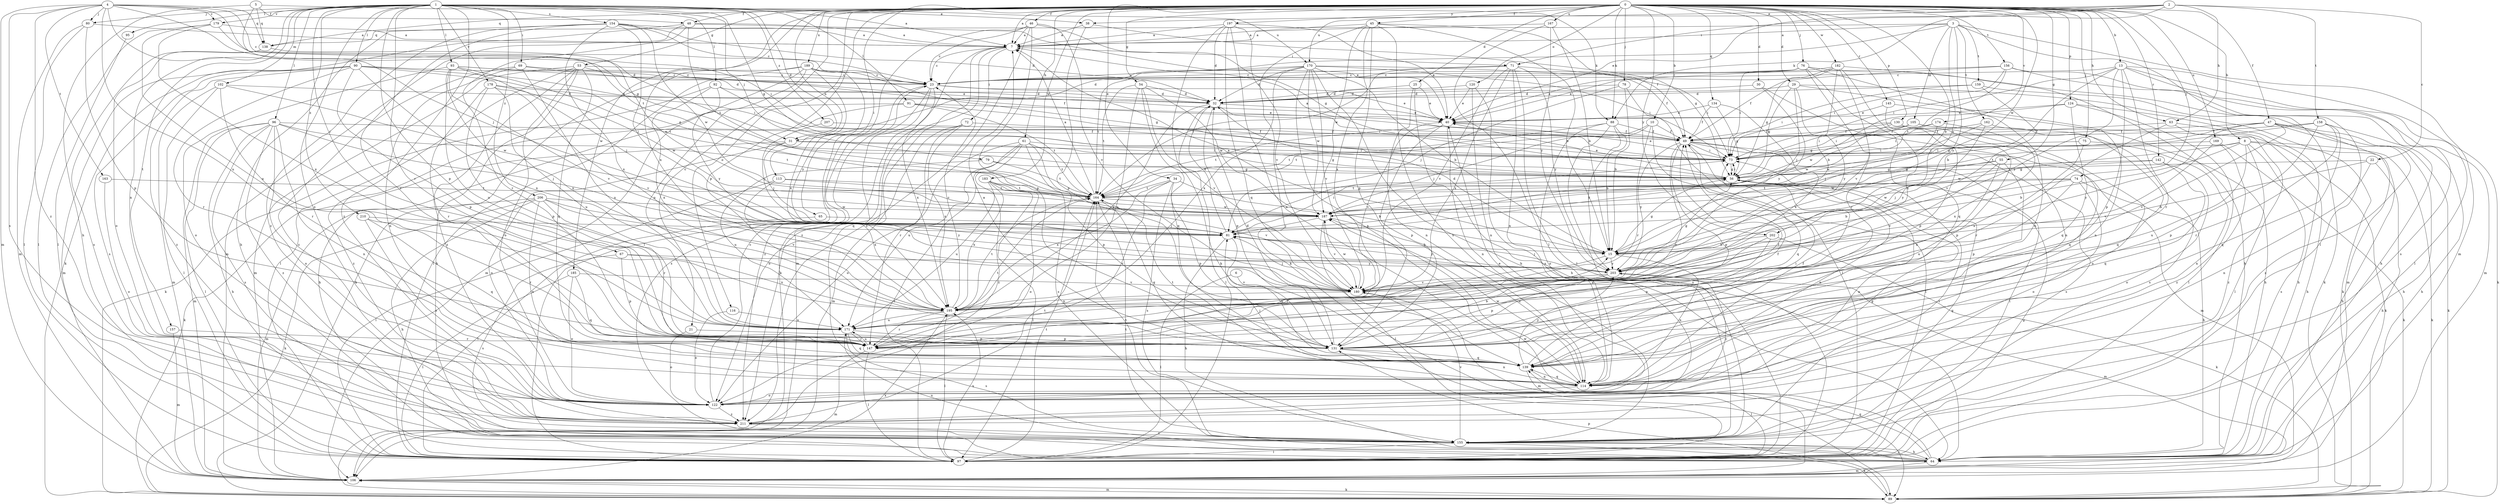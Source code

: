 strict digraph  {
0;
1;
2;
3;
4;
5;
6;
7;
8;
10;
13;
15;
21;
22;
23;
25;
29;
30;
31;
32;
34;
38;
40;
45;
46;
47;
48;
49;
53;
54;
55;
56;
61;
63;
64;
65;
67;
69;
71;
72;
73;
74;
75;
76;
78;
79;
80;
81;
88;
89;
90;
91;
92;
93;
95;
96;
97;
102;
105;
106;
113;
114;
116;
120;
122;
124;
130;
131;
134;
138;
139;
142;
145;
147;
154;
155;
156;
157;
158;
159;
162;
163;
164;
167;
169;
170;
171;
174;
178;
179;
180;
182;
183;
185;
187;
189;
195;
197;
202;
203;
206;
207;
210;
211;
0 -> 7  [label=a];
0 -> 8  [label=b];
0 -> 10  [label=b];
0 -> 13  [label=b];
0 -> 15  [label=b];
0 -> 21  [label=c];
0 -> 25  [label=d];
0 -> 29  [label=d];
0 -> 30  [label=d];
0 -> 34  [label=e];
0 -> 45  [label=f];
0 -> 46  [label=f];
0 -> 47  [label=f];
0 -> 48  [label=f];
0 -> 53  [label=g];
0 -> 54  [label=g];
0 -> 55  [label=g];
0 -> 61  [label=h];
0 -> 63  [label=h];
0 -> 65  [label=i];
0 -> 74  [label=j];
0 -> 75  [label=j];
0 -> 76  [label=j];
0 -> 78  [label=j];
0 -> 88  [label=k];
0 -> 113  [label=n];
0 -> 116  [label=o];
0 -> 120  [label=o];
0 -> 124  [label=p];
0 -> 130  [label=p];
0 -> 131  [label=p];
0 -> 134  [label=q];
0 -> 138  [label=q];
0 -> 142  [label=r];
0 -> 145  [label=r];
0 -> 156  [label=t];
0 -> 167  [label=u];
0 -> 169  [label=u];
0 -> 174  [label=v];
0 -> 182  [label=w];
0 -> 183  [label=w];
0 -> 185  [label=w];
0 -> 187  [label=w];
0 -> 189  [label=x];
0 -> 195  [label=x];
0 -> 197  [label=y];
0 -> 202  [label=y];
1 -> 7  [label=a];
1 -> 31  [label=d];
1 -> 38  [label=e];
1 -> 56  [label=g];
1 -> 67  [label=i];
1 -> 69  [label=i];
1 -> 79  [label=j];
1 -> 80  [label=j];
1 -> 90  [label=l];
1 -> 91  [label=l];
1 -> 92  [label=l];
1 -> 93  [label=l];
1 -> 95  [label=l];
1 -> 96  [label=l];
1 -> 102  [label=m];
1 -> 114  [label=n];
1 -> 122  [label=o];
1 -> 131  [label=p];
1 -> 147  [label=r];
1 -> 154  [label=s];
1 -> 157  [label=t];
1 -> 170  [label=u];
1 -> 178  [label=v];
1 -> 179  [label=v];
1 -> 206  [label=z];
1 -> 207  [label=z];
1 -> 210  [label=z];
1 -> 211  [label=z];
2 -> 22  [label=c];
2 -> 38  [label=e];
2 -> 40  [label=e];
2 -> 63  [label=h];
2 -> 71  [label=i];
2 -> 88  [label=k];
2 -> 158  [label=t];
2 -> 170  [label=u];
3 -> 7  [label=a];
3 -> 31  [label=d];
3 -> 97  [label=l];
3 -> 105  [label=m];
3 -> 106  [label=m];
3 -> 138  [label=q];
3 -> 159  [label=t];
3 -> 162  [label=t];
3 -> 202  [label=y];
3 -> 203  [label=y];
4 -> 23  [label=c];
4 -> 31  [label=d];
4 -> 56  [label=g];
4 -> 80  [label=j];
4 -> 81  [label=j];
4 -> 106  [label=m];
4 -> 138  [label=q];
4 -> 155  [label=s];
4 -> 163  [label=t];
4 -> 171  [label=u];
4 -> 179  [label=v];
4 -> 211  [label=z];
5 -> 48  [label=f];
5 -> 64  [label=h];
5 -> 88  [label=k];
5 -> 138  [label=q];
5 -> 164  [label=t];
6 -> 97  [label=l];
6 -> 180  [label=v];
7 -> 23  [label=c];
7 -> 71  [label=i];
7 -> 72  [label=i];
7 -> 89  [label=k];
7 -> 106  [label=m];
7 -> 211  [label=z];
8 -> 15  [label=b];
8 -> 64  [label=h];
8 -> 73  [label=i];
8 -> 89  [label=k];
8 -> 155  [label=s];
8 -> 171  [label=u];
8 -> 187  [label=w];
8 -> 211  [label=z];
10 -> 49  [label=f];
10 -> 81  [label=j];
10 -> 97  [label=l];
10 -> 147  [label=r];
10 -> 164  [label=t];
13 -> 15  [label=b];
13 -> 23  [label=c];
13 -> 73  [label=i];
13 -> 89  [label=k];
13 -> 97  [label=l];
13 -> 131  [label=p];
13 -> 147  [label=r];
13 -> 155  [label=s];
13 -> 203  [label=y];
15 -> 7  [label=a];
15 -> 32  [label=d];
15 -> 56  [label=g];
15 -> 114  [label=n];
15 -> 147  [label=r];
15 -> 203  [label=y];
21 -> 122  [label=o];
21 -> 131  [label=p];
22 -> 15  [label=b];
22 -> 56  [label=g];
22 -> 64  [label=h];
22 -> 114  [label=n];
23 -> 32  [label=d];
23 -> 40  [label=e];
23 -> 139  [label=q];
23 -> 155  [label=s];
23 -> 195  [label=x];
23 -> 211  [label=z];
25 -> 32  [label=d];
25 -> 40  [label=e];
25 -> 64  [label=h];
25 -> 114  [label=n];
29 -> 32  [label=d];
29 -> 56  [label=g];
29 -> 81  [label=j];
29 -> 89  [label=k];
29 -> 114  [label=n];
29 -> 203  [label=y];
30 -> 32  [label=d];
30 -> 114  [label=n];
30 -> 203  [label=y];
31 -> 56  [label=g];
31 -> 73  [label=i];
31 -> 81  [label=j];
31 -> 89  [label=k];
31 -> 122  [label=o];
32 -> 40  [label=e];
32 -> 49  [label=f];
32 -> 97  [label=l];
32 -> 131  [label=p];
32 -> 195  [label=x];
34 -> 15  [label=b];
34 -> 131  [label=p];
34 -> 147  [label=r];
34 -> 155  [label=s];
34 -> 164  [label=t];
34 -> 195  [label=x];
38 -> 7  [label=a];
38 -> 56  [label=g];
38 -> 131  [label=p];
40 -> 49  [label=f];
40 -> 114  [label=n];
40 -> 131  [label=p];
40 -> 164  [label=t];
40 -> 180  [label=v];
45 -> 7  [label=a];
45 -> 15  [label=b];
45 -> 49  [label=f];
45 -> 89  [label=k];
45 -> 131  [label=p];
45 -> 155  [label=s];
45 -> 187  [label=w];
45 -> 195  [label=x];
46 -> 7  [label=a];
46 -> 23  [label=c];
46 -> 56  [label=g];
46 -> 97  [label=l];
46 -> 131  [label=p];
46 -> 180  [label=v];
46 -> 211  [label=z];
47 -> 49  [label=f];
47 -> 56  [label=g];
47 -> 64  [label=h];
47 -> 89  [label=k];
47 -> 180  [label=v];
47 -> 203  [label=y];
47 -> 211  [label=z];
48 -> 7  [label=a];
48 -> 40  [label=e];
48 -> 89  [label=k];
48 -> 106  [label=m];
48 -> 147  [label=r];
48 -> 164  [label=t];
49 -> 73  [label=i];
49 -> 97  [label=l];
49 -> 106  [label=m];
49 -> 131  [label=p];
49 -> 139  [label=q];
49 -> 147  [label=r];
49 -> 155  [label=s];
49 -> 203  [label=y];
53 -> 23  [label=c];
53 -> 49  [label=f];
53 -> 64  [label=h];
53 -> 97  [label=l];
53 -> 106  [label=m];
53 -> 122  [label=o];
53 -> 139  [label=q];
53 -> 211  [label=z];
54 -> 32  [label=d];
54 -> 139  [label=q];
54 -> 164  [label=t];
54 -> 171  [label=u];
54 -> 180  [label=v];
54 -> 187  [label=w];
55 -> 56  [label=g];
55 -> 131  [label=p];
55 -> 171  [label=u];
55 -> 180  [label=v];
55 -> 187  [label=w];
56 -> 40  [label=e];
56 -> 73  [label=i];
56 -> 114  [label=n];
56 -> 122  [label=o];
56 -> 164  [label=t];
61 -> 73  [label=i];
61 -> 97  [label=l];
61 -> 122  [label=o];
61 -> 131  [label=p];
61 -> 155  [label=s];
61 -> 164  [label=t];
61 -> 171  [label=u];
61 -> 211  [label=z];
63 -> 49  [label=f];
63 -> 64  [label=h];
63 -> 97  [label=l];
63 -> 147  [label=r];
64 -> 106  [label=m];
64 -> 139  [label=q];
64 -> 155  [label=s];
64 -> 164  [label=t];
64 -> 171  [label=u];
64 -> 187  [label=w];
65 -> 81  [label=j];
65 -> 97  [label=l];
67 -> 131  [label=p];
67 -> 155  [label=s];
67 -> 195  [label=x];
67 -> 203  [label=y];
69 -> 23  [label=c];
69 -> 40  [label=e];
69 -> 114  [label=n];
69 -> 171  [label=u];
69 -> 211  [label=z];
71 -> 23  [label=c];
71 -> 73  [label=i];
71 -> 97  [label=l];
71 -> 114  [label=n];
71 -> 164  [label=t];
71 -> 180  [label=v];
71 -> 195  [label=x];
71 -> 203  [label=y];
72 -> 49  [label=f];
72 -> 106  [label=m];
72 -> 122  [label=o];
72 -> 147  [label=r];
72 -> 195  [label=x];
73 -> 7  [label=a];
73 -> 40  [label=e];
73 -> 56  [label=g];
74 -> 15  [label=b];
74 -> 64  [label=h];
74 -> 122  [label=o];
74 -> 164  [label=t];
74 -> 171  [label=u];
74 -> 187  [label=w];
75 -> 73  [label=i];
75 -> 114  [label=n];
75 -> 195  [label=x];
76 -> 23  [label=c];
76 -> 40  [label=e];
76 -> 73  [label=i];
76 -> 89  [label=k];
76 -> 114  [label=n];
76 -> 139  [label=q];
76 -> 147  [label=r];
78 -> 15  [label=b];
78 -> 32  [label=d];
78 -> 81  [label=j];
78 -> 97  [label=l];
79 -> 56  [label=g];
79 -> 164  [label=t];
79 -> 171  [label=u];
80 -> 7  [label=a];
80 -> 97  [label=l];
80 -> 106  [label=m];
80 -> 131  [label=p];
81 -> 15  [label=b];
81 -> 32  [label=d];
81 -> 64  [label=h];
81 -> 73  [label=i];
81 -> 139  [label=q];
81 -> 203  [label=y];
88 -> 15  [label=b];
88 -> 49  [label=f];
88 -> 122  [label=o];
88 -> 155  [label=s];
88 -> 164  [label=t];
88 -> 203  [label=y];
89 -> 106  [label=m];
89 -> 131  [label=p];
90 -> 23  [label=c];
90 -> 56  [label=g];
90 -> 73  [label=i];
90 -> 106  [label=m];
90 -> 131  [label=p];
90 -> 147  [label=r];
90 -> 155  [label=s];
90 -> 195  [label=x];
90 -> 211  [label=z];
91 -> 40  [label=e];
91 -> 64  [label=h];
91 -> 73  [label=i];
91 -> 164  [label=t];
91 -> 211  [label=z];
92 -> 32  [label=d];
92 -> 73  [label=i];
92 -> 89  [label=k];
92 -> 195  [label=x];
92 -> 203  [label=y];
93 -> 23  [label=c];
93 -> 32  [label=d];
93 -> 81  [label=j];
93 -> 122  [label=o];
93 -> 164  [label=t];
93 -> 171  [label=u];
93 -> 180  [label=v];
93 -> 195  [label=x];
95 -> 97  [label=l];
96 -> 49  [label=f];
96 -> 64  [label=h];
96 -> 81  [label=j];
96 -> 97  [label=l];
96 -> 106  [label=m];
96 -> 114  [label=n];
96 -> 122  [label=o];
96 -> 155  [label=s];
96 -> 164  [label=t];
96 -> 211  [label=z];
97 -> 56  [label=g];
97 -> 164  [label=t];
97 -> 195  [label=x];
102 -> 32  [label=d];
102 -> 97  [label=l];
102 -> 106  [label=m];
102 -> 147  [label=r];
102 -> 187  [label=w];
105 -> 49  [label=f];
105 -> 56  [label=g];
105 -> 73  [label=i];
105 -> 89  [label=k];
105 -> 155  [label=s];
106 -> 89  [label=k];
106 -> 195  [label=x];
113 -> 97  [label=l];
113 -> 164  [label=t];
113 -> 187  [label=w];
113 -> 195  [label=x];
114 -> 49  [label=f];
114 -> 81  [label=j];
114 -> 122  [label=o];
114 -> 139  [label=q];
114 -> 187  [label=w];
116 -> 122  [label=o];
116 -> 171  [label=u];
120 -> 32  [label=d];
120 -> 40  [label=e];
120 -> 114  [label=n];
120 -> 155  [label=s];
122 -> 23  [label=c];
122 -> 40  [label=e];
122 -> 203  [label=y];
122 -> 211  [label=z];
124 -> 40  [label=e];
124 -> 64  [label=h];
124 -> 97  [label=l];
124 -> 139  [label=q];
124 -> 187  [label=w];
130 -> 49  [label=f];
130 -> 73  [label=i];
130 -> 122  [label=o];
130 -> 131  [label=p];
130 -> 139  [label=q];
130 -> 187  [label=w];
131 -> 7  [label=a];
131 -> 15  [label=b];
131 -> 32  [label=d];
131 -> 114  [label=n];
131 -> 139  [label=q];
134 -> 40  [label=e];
134 -> 49  [label=f];
134 -> 56  [label=g];
134 -> 195  [label=x];
138 -> 122  [label=o];
138 -> 155  [label=s];
138 -> 187  [label=w];
139 -> 49  [label=f];
139 -> 73  [label=i];
139 -> 97  [label=l];
139 -> 114  [label=n];
139 -> 164  [label=t];
139 -> 203  [label=y];
142 -> 56  [label=g];
142 -> 81  [label=j];
142 -> 122  [label=o];
142 -> 139  [label=q];
145 -> 40  [label=e];
145 -> 64  [label=h];
145 -> 131  [label=p];
147 -> 49  [label=f];
147 -> 97  [label=l];
147 -> 106  [label=m];
147 -> 164  [label=t];
147 -> 171  [label=u];
154 -> 7  [label=a];
154 -> 23  [label=c];
154 -> 32  [label=d];
154 -> 64  [label=h];
154 -> 81  [label=j];
154 -> 147  [label=r];
154 -> 187  [label=w];
154 -> 195  [label=x];
154 -> 211  [label=z];
155 -> 56  [label=g];
155 -> 64  [label=h];
155 -> 73  [label=i];
155 -> 89  [label=k];
155 -> 97  [label=l];
155 -> 164  [label=t];
155 -> 180  [label=v];
156 -> 23  [label=c];
156 -> 49  [label=f];
156 -> 64  [label=h];
156 -> 73  [label=i];
156 -> 106  [label=m];
156 -> 164  [label=t];
157 -> 106  [label=m];
157 -> 147  [label=r];
158 -> 49  [label=f];
158 -> 64  [label=h];
158 -> 131  [label=p];
158 -> 139  [label=q];
158 -> 147  [label=r];
158 -> 164  [label=t];
159 -> 32  [label=d];
159 -> 73  [label=i];
159 -> 106  [label=m];
159 -> 180  [label=v];
162 -> 49  [label=f];
162 -> 139  [label=q];
162 -> 187  [label=w];
162 -> 203  [label=y];
163 -> 122  [label=o];
163 -> 164  [label=t];
164 -> 7  [label=a];
164 -> 139  [label=q];
164 -> 187  [label=w];
167 -> 7  [label=a];
167 -> 15  [label=b];
167 -> 97  [label=l];
167 -> 203  [label=y];
169 -> 73  [label=i];
169 -> 89  [label=k];
169 -> 180  [label=v];
169 -> 211  [label=z];
170 -> 15  [label=b];
170 -> 23  [label=c];
170 -> 32  [label=d];
170 -> 49  [label=f];
170 -> 64  [label=h];
170 -> 73  [label=i];
170 -> 114  [label=n];
170 -> 164  [label=t];
170 -> 180  [label=v];
170 -> 187  [label=w];
170 -> 195  [label=x];
171 -> 131  [label=p];
171 -> 139  [label=q];
171 -> 147  [label=r];
171 -> 155  [label=s];
174 -> 49  [label=f];
174 -> 73  [label=i];
174 -> 81  [label=j];
174 -> 195  [label=x];
178 -> 32  [label=d];
178 -> 131  [label=p];
178 -> 147  [label=r];
178 -> 171  [label=u];
178 -> 180  [label=v];
178 -> 187  [label=w];
179 -> 7  [label=a];
179 -> 73  [label=i];
179 -> 97  [label=l];
179 -> 171  [label=u];
179 -> 195  [label=x];
180 -> 81  [label=j];
180 -> 106  [label=m];
180 -> 187  [label=w];
180 -> 195  [label=x];
182 -> 15  [label=b];
182 -> 23  [label=c];
182 -> 40  [label=e];
182 -> 56  [label=g];
182 -> 64  [label=h];
182 -> 180  [label=v];
182 -> 195  [label=x];
183 -> 97  [label=l];
183 -> 122  [label=o];
183 -> 164  [label=t];
183 -> 171  [label=u];
183 -> 180  [label=v];
183 -> 195  [label=x];
185 -> 97  [label=l];
185 -> 122  [label=o];
185 -> 139  [label=q];
185 -> 180  [label=v];
187 -> 81  [label=j];
187 -> 97  [label=l];
187 -> 114  [label=n];
187 -> 180  [label=v];
189 -> 23  [label=c];
189 -> 56  [label=g];
189 -> 89  [label=k];
189 -> 97  [label=l];
189 -> 106  [label=m];
189 -> 171  [label=u];
189 -> 195  [label=x];
189 -> 203  [label=y];
195 -> 23  [label=c];
195 -> 97  [label=l];
195 -> 147  [label=r];
195 -> 164  [label=t];
195 -> 171  [label=u];
197 -> 7  [label=a];
197 -> 32  [label=d];
197 -> 40  [label=e];
197 -> 89  [label=k];
197 -> 114  [label=n];
197 -> 139  [label=q];
197 -> 180  [label=v];
202 -> 15  [label=b];
202 -> 89  [label=k];
202 -> 131  [label=p];
202 -> 171  [label=u];
203 -> 56  [label=g];
203 -> 81  [label=j];
203 -> 106  [label=m];
203 -> 131  [label=p];
203 -> 180  [label=v];
206 -> 64  [label=h];
206 -> 89  [label=k];
206 -> 106  [label=m];
206 -> 114  [label=n];
206 -> 147  [label=r];
206 -> 180  [label=v];
206 -> 187  [label=w];
206 -> 203  [label=y];
207 -> 49  [label=f];
207 -> 81  [label=j];
210 -> 81  [label=j];
210 -> 122  [label=o];
210 -> 139  [label=q];
210 -> 147  [label=r];
211 -> 56  [label=g];
211 -> 155  [label=s];
211 -> 164  [label=t];
}
